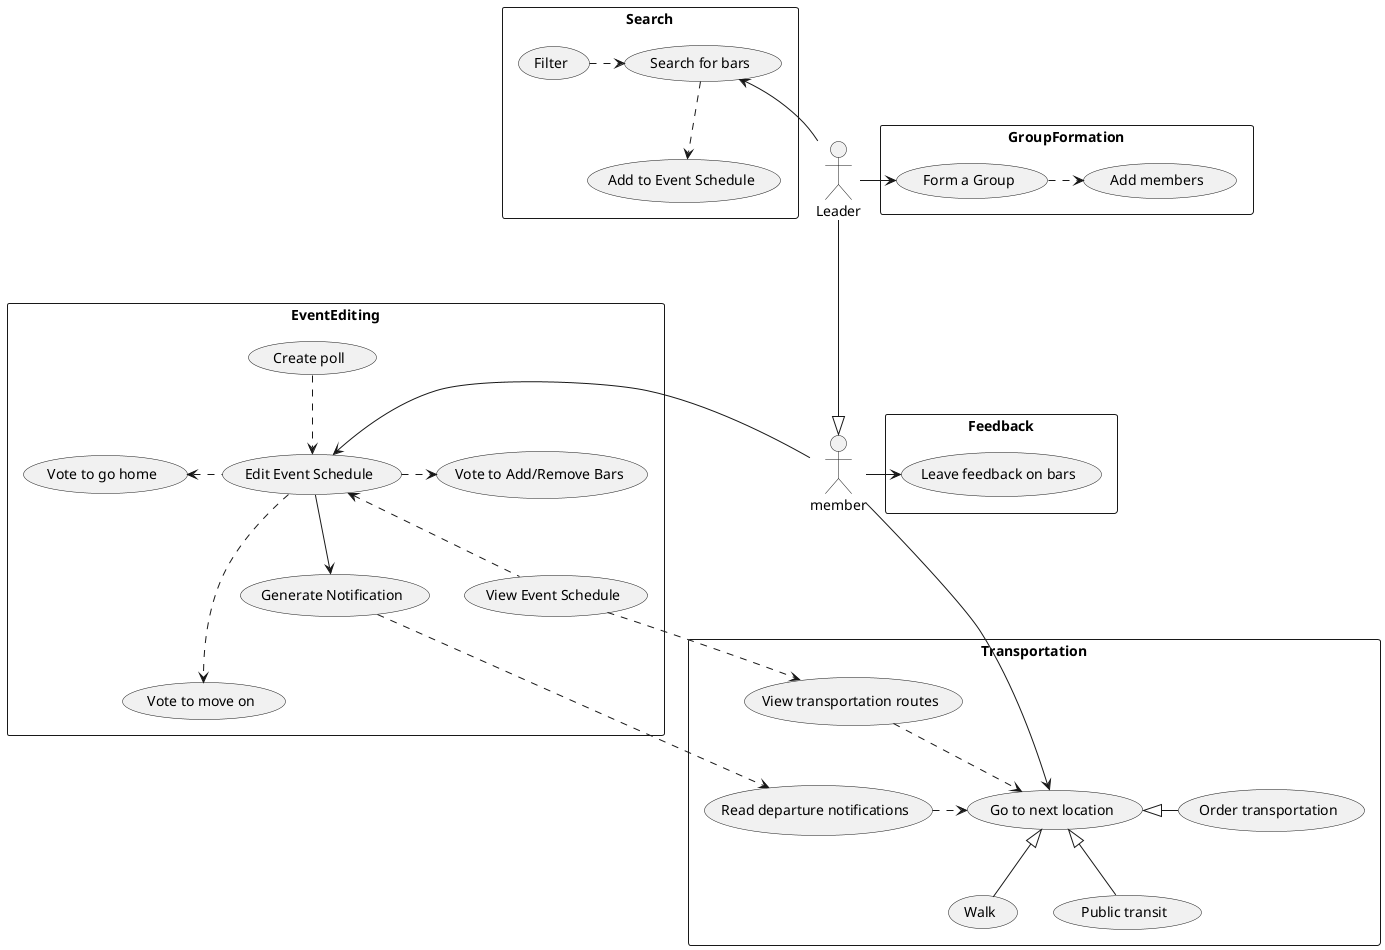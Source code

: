 @startuml
' Actors & their relationships
:Leader: as leader
:member: as member
member <|--up-- leader


'Epic: Group Formation
rectangle GroupFormation {
  'Actor-triggered use cases
  leader -right-> (Form a Group)

  'Include behavior
  (Form a Group) .> (Add members)
}


'Epic: Search
rectangle Search {
  'Actor-triggered use cases
  leader -up-> (Search for bars)

  'Extend behavior
  (Filter) .> (Search for bars)

  'Include behavior
  (Search for bars) ..> (Add to Event Schedule)
}


'Epic: Event Editing
rectangle EventEditing {
  'Actor-triggered use cases
  member -left-> (Edit Event Schedule)  
  
  'Include behavior
  (Edit Event Schedule) ...> (Vote to move on)
  (Edit Event Schedule) .left.> (Vote to go home)
  (Edit Event Schedule) .> (Vote to Add/Remove Bars)
  (Edit Event Schedule) -down-> (Generate Notification)

  'Extend behavior
  (Create poll) .down.> (Edit Event Schedule)
  (View Event Schedule) .up.> (Edit Event Schedule)
}

'Epic: Transportation
rectangle Transportation {
  'Actor-triggered use cases
  (member) --down--> (Go to next location)
  
  'Generalizations
  (Go to next location) <|-right- (Order transportation)
  (Go to next location) <|-down- (Walk)
  (Go to next location) <|-down- (Public transit)
  
  'Extend behavior
  (Read departure notifications) .right.> (Go to next location)
  (View transportation routes) .down.> (Go to next location)

  'Extend behavior (from EventEditing epic)
  (View Event Schedule) .down.> (View transportation routes)
  (Generate Notification) .> (Read departure notifications)
}


'Epic: Feedback
rectangle Feedback {
  'Actor-triggered use cases
  member -right-> (Leave feedback on bars)
}

@enduml
